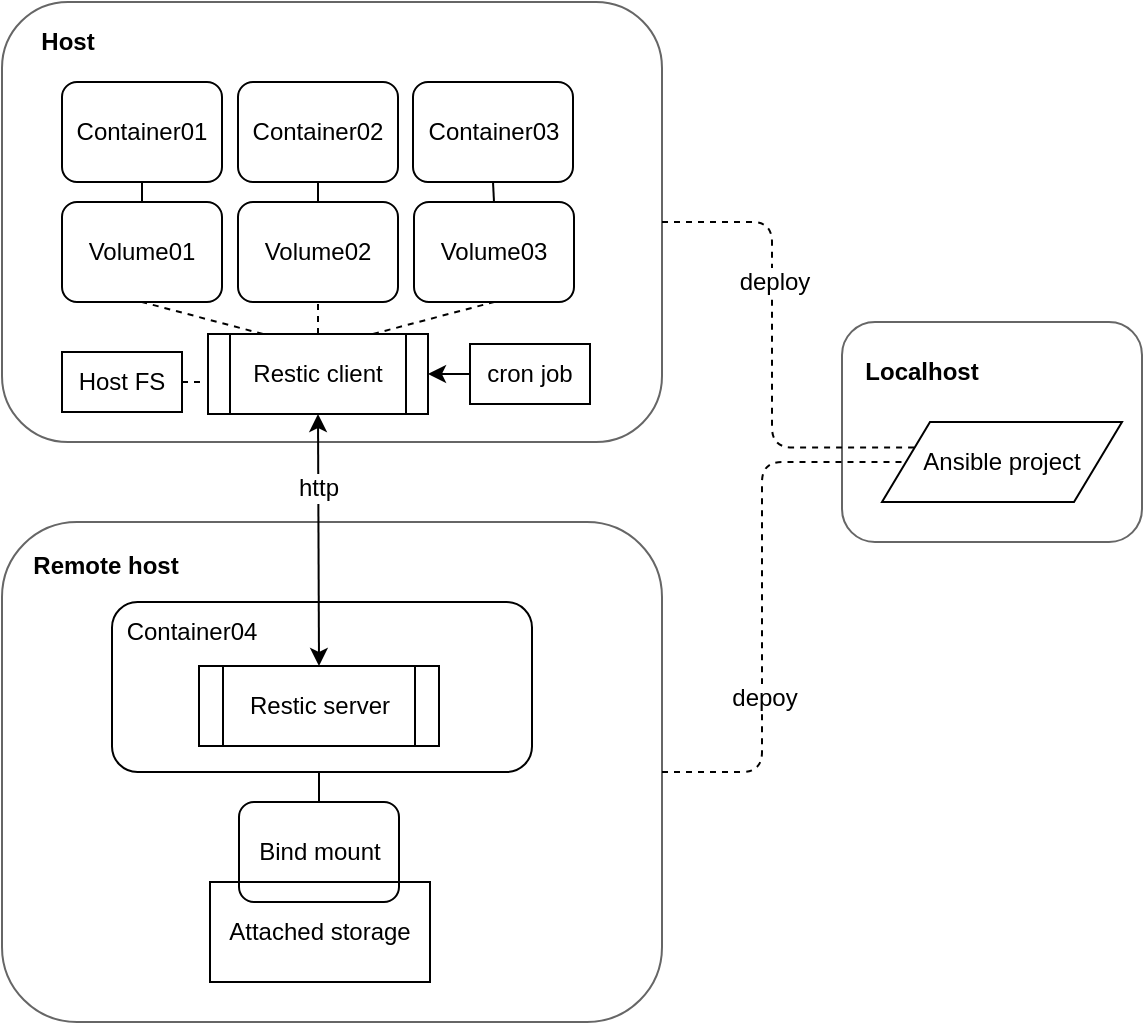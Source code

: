 <mxfile version="13.6.2" type="device"><diagram id="I8QuTx9bfmYpEDhOLTR0" name="Page-1"><mxGraphModel dx="946" dy="680" grid="1" gridSize="10" guides="1" tooltips="1" connect="1" arrows="1" fold="1" page="1" pageScale="1" pageWidth="827" pageHeight="1169" math="0" shadow="0"><root><mxCell id="0"/><mxCell id="1" parent="0"/><mxCell id="25" value="" style="rounded=1;whiteSpace=wrap;html=1;fillColor=none;" parent="1" vertex="1"><mxGeometry x="175" y="460" width="210" height="85" as="geometry"/></mxCell><mxCell id="4" value="" style="rounded=1;whiteSpace=wrap;html=1;fillColor=none;strokeColor=#666666;" parent="1" vertex="1"><mxGeometry x="120" y="160" width="330" height="220" as="geometry"/></mxCell><mxCell id="14" style="edgeStyle=orthogonalEdgeStyle;rounded=0;orthogonalLoop=1;jettySize=auto;html=1;exitX=0.5;exitY=1;exitDx=0;exitDy=0;entryX=0.5;entryY=0;entryDx=0;entryDy=0;endArrow=none;endFill=0;" parent="1" source="2" target="8" edge="1"><mxGeometry relative="1" as="geometry"/></mxCell><mxCell id="2" value="Container01" style="rounded=1;whiteSpace=wrap;html=1;fillColor=none;" parent="1" vertex="1"><mxGeometry x="150" y="200" width="80" height="50" as="geometry"/></mxCell><mxCell id="5" value="Host" style="text;html=1;strokeColor=none;fillColor=none;align=center;verticalAlign=middle;whiteSpace=wrap;rounded=0;fontStyle=1" parent="1" vertex="1"><mxGeometry x="133" y="170" width="40" height="20" as="geometry"/></mxCell><mxCell id="15" style="edgeStyle=orthogonalEdgeStyle;rounded=0;orthogonalLoop=1;jettySize=auto;html=1;exitX=0.5;exitY=1;exitDx=0;exitDy=0;entryX=0.5;entryY=0;entryDx=0;entryDy=0;endArrow=none;endFill=0;" parent="1" source="6" target="9" edge="1"><mxGeometry relative="1" as="geometry"/></mxCell><mxCell id="6" value="Container02" style="rounded=1;whiteSpace=wrap;html=1;fillColor=none;" parent="1" vertex="1"><mxGeometry x="238" y="200" width="80" height="50" as="geometry"/></mxCell><mxCell id="17" style="edgeStyle=orthogonalEdgeStyle;rounded=0;orthogonalLoop=1;jettySize=auto;html=1;exitX=0.5;exitY=1;exitDx=0;exitDy=0;entryX=0.5;entryY=0;entryDx=0;entryDy=0;endArrow=none;endFill=0;" parent="1" source="7" target="10" edge="1"><mxGeometry relative="1" as="geometry"/></mxCell><mxCell id="7" value="Container03" style="rounded=1;whiteSpace=wrap;html=1;fillColor=none;" parent="1" vertex="1"><mxGeometry x="325.5" y="200" width="80" height="50" as="geometry"/></mxCell><mxCell id="8" value="Volume01" style="rounded=1;whiteSpace=wrap;html=1;fillColor=none;" parent="1" vertex="1"><mxGeometry x="150" y="260" width="80" height="50" as="geometry"/></mxCell><mxCell id="9" value="Volume02" style="rounded=1;whiteSpace=wrap;html=1;fillColor=none;" parent="1" vertex="1"><mxGeometry x="238" y="260" width="80" height="50" as="geometry"/></mxCell><mxCell id="10" value="Volume03" style="rounded=1;whiteSpace=wrap;html=1;fillColor=none;" parent="1" vertex="1"><mxGeometry x="326" y="260" width="80" height="50" as="geometry"/></mxCell><mxCell id="19" value="" style="rounded=1;whiteSpace=wrap;html=1;fillColor=none;strokeColor=#666666;" parent="1" vertex="1"><mxGeometry x="120" y="420" width="330" height="250" as="geometry"/></mxCell><mxCell id="20" value="Container04" style="text;html=1;strokeColor=none;fillColor=none;align=center;verticalAlign=middle;whiteSpace=wrap;rounded=0;" parent="1" vertex="1"><mxGeometry x="195" y="465" width="40" height="20" as="geometry"/></mxCell><mxCell id="21" value="Restic client" style="shape=process;whiteSpace=wrap;html=1;backgroundOutline=1;fillColor=none;" parent="1" vertex="1"><mxGeometry x="223" y="326" width="110" height="40" as="geometry"/></mxCell><mxCell id="22" value="Restic server" style="shape=process;whiteSpace=wrap;html=1;backgroundOutline=1;fillColor=none;" parent="1" vertex="1"><mxGeometry x="218.5" y="492" width="120" height="40" as="geometry"/></mxCell><mxCell id="23" value="Remote host" style="text;html=1;strokeColor=none;fillColor=none;align=center;verticalAlign=middle;whiteSpace=wrap;rounded=0;fontStyle=1" parent="1" vertex="1"><mxGeometry x="134" y="432" width="76" height="20" as="geometry"/></mxCell><mxCell id="24" value="Bind mount" style="rounded=1;whiteSpace=wrap;html=1;fillColor=none;" parent="1" vertex="1"><mxGeometry x="238.5" y="560" width="80" height="50" as="geometry"/></mxCell><mxCell id="28" style="edgeStyle=orthogonalEdgeStyle;rounded=0;orthogonalLoop=1;jettySize=auto;html=1;exitX=0.5;exitY=1;exitDx=0;exitDy=0;entryX=0.5;entryY=0;entryDx=0;entryDy=0;endArrow=none;endFill=0;" parent="1" source="25" target="24" edge="1"><mxGeometry relative="1" as="geometry"/></mxCell><mxCell id="26" value="" style="endArrow=classic;startArrow=classic;html=1;entryX=0.5;entryY=1;entryDx=0;entryDy=0;exitX=0.5;exitY=0;exitDx=0;exitDy=0;" parent="1" source="22" target="21" edge="1"><mxGeometry width="50" height="50" relative="1" as="geometry"><mxPoint x="50" y="430" as="sourcePoint"/><mxPoint x="100" y="380" as="targetPoint"/></mxGeometry></mxCell><mxCell id="27" value="http" style="text;html=1;align=center;verticalAlign=middle;resizable=0;points=[];labelBackgroundColor=#ffffff;" parent="26" vertex="1" connectable="0"><mxGeometry x="0.422" relative="1" as="geometry"><mxPoint as="offset"/></mxGeometry></mxCell><mxCell id="29" value="" style="endArrow=none;dashed=1;html=1;exitX=0.75;exitY=0;exitDx=0;exitDy=0;entryX=0.5;entryY=1;entryDx=0;entryDy=0;" parent="1" source="21" target="10" edge="1"><mxGeometry width="50" height="50" relative="1" as="geometry"><mxPoint x="540" y="330" as="sourcePoint"/><mxPoint x="590" y="280" as="targetPoint"/></mxGeometry></mxCell><mxCell id="30" value="" style="endArrow=none;dashed=1;html=1;exitX=0.5;exitY=0;exitDx=0;exitDy=0;entryX=0.5;entryY=1;entryDx=0;entryDy=0;" parent="1" source="21" target="9" edge="1"><mxGeometry width="50" height="50" relative="1" as="geometry"><mxPoint x="320" y="340" as="sourcePoint"/><mxPoint x="384" y="320" as="targetPoint"/></mxGeometry></mxCell><mxCell id="31" value="" style="endArrow=none;dashed=1;html=1;entryX=0.5;entryY=1;entryDx=0;entryDy=0;exitX=0.25;exitY=0;exitDx=0;exitDy=0;" parent="1" source="21" target="8" edge="1"><mxGeometry width="50" height="50" relative="1" as="geometry"><mxPoint x="250" y="330" as="sourcePoint"/><mxPoint x="290" y="320" as="targetPoint"/></mxGeometry></mxCell><mxCell id="32" value="Attached storage" style="rounded=0;whiteSpace=wrap;html=1;fillColor=none;" parent="1" vertex="1"><mxGeometry x="224" y="600" width="110" height="50" as="geometry"/></mxCell><mxCell id="33" value="cron job" style="rounded=0;whiteSpace=wrap;html=1;" parent="1" vertex="1"><mxGeometry x="354" y="331" width="60" height="30" as="geometry"/></mxCell><mxCell id="34" value="" style="endArrow=classic;html=1;entryX=1;entryY=0.5;entryDx=0;entryDy=0;exitX=0;exitY=0.5;exitDx=0;exitDy=0;" parent="1" source="33" target="21" edge="1"><mxGeometry width="50" height="50" relative="1" as="geometry"><mxPoint x="520" y="410" as="sourcePoint"/><mxPoint x="570" y="360" as="targetPoint"/></mxGeometry></mxCell><mxCell id="35" value="" style="rounded=1;whiteSpace=wrap;html=1;fillColor=none;strokeColor=#666666;" parent="1" vertex="1"><mxGeometry x="540" y="320" width="150" height="110" as="geometry"/></mxCell><mxCell id="36" value="Localhost" style="text;html=1;strokeColor=none;fillColor=none;align=center;verticalAlign=middle;whiteSpace=wrap;rounded=0;fontStyle=1" parent="1" vertex="1"><mxGeometry x="560" y="335" width="40" height="20" as="geometry"/></mxCell><mxCell id="39" value="Ansible project" style="shape=parallelogram;perimeter=parallelogramPerimeter;whiteSpace=wrap;html=1;" parent="1" vertex="1"><mxGeometry x="560" y="370" width="120" height="40" as="geometry"/></mxCell><mxCell id="40" value="" style="endArrow=none;dashed=1;html=1;exitX=1;exitY=0.5;exitDx=0;exitDy=0;entryX=0;entryY=0.25;entryDx=0;entryDy=0;edgeStyle=orthogonalEdgeStyle;" parent="1" source="4" target="39" edge="1"><mxGeometry width="50" height="50" relative="1" as="geometry"><mxPoint x="520" y="250" as="sourcePoint"/><mxPoint x="570" y="200" as="targetPoint"/></mxGeometry></mxCell><mxCell id="42" value="deploy" style="text;html=1;align=center;verticalAlign=middle;resizable=0;points=[];labelBackgroundColor=#ffffff;" parent="40" vertex="1" connectable="0"><mxGeometry x="-0.522" y="-28" relative="1" as="geometry"><mxPoint x="29" y="28" as="offset"/></mxGeometry></mxCell><mxCell id="41" value="" style="endArrow=none;dashed=1;html=1;exitX=1;exitY=0.5;exitDx=0;exitDy=0;entryX=0;entryY=0.5;entryDx=0;entryDy=0;edgeStyle=orthogonalEdgeStyle;" parent="1" source="19" target="39" edge="1"><mxGeometry width="50" height="50" relative="1" as="geometry"><mxPoint x="460" y="280" as="sourcePoint"/><mxPoint x="590" y="380" as="targetPoint"/><Array as="points"><mxPoint x="500" y="545"/><mxPoint x="500" y="390"/></Array></mxGeometry></mxCell><mxCell id="43" value="depoy" style="text;html=1;align=center;verticalAlign=middle;resizable=0;points=[];labelBackgroundColor=#ffffff;" parent="41" vertex="1" connectable="0"><mxGeometry x="-0.603" y="32" relative="1" as="geometry"><mxPoint x="33" y="-32" as="offset"/></mxGeometry></mxCell><mxCell id="44" value="Host FS" style="rounded=0;whiteSpace=wrap;html=1;fillColor=none;" parent="1" vertex="1"><mxGeometry x="150" y="335" width="60" height="30" as="geometry"/></mxCell><mxCell id="45" value="" style="endArrow=none;dashed=1;html=1;exitX=1;exitY=0.5;exitDx=0;exitDy=0;" parent="1" source="44" edge="1"><mxGeometry width="50" height="50" relative="1" as="geometry"><mxPoint x="270" y="400" as="sourcePoint"/><mxPoint x="220" y="350" as="targetPoint"/></mxGeometry></mxCell></root></mxGraphModel></diagram></mxfile>